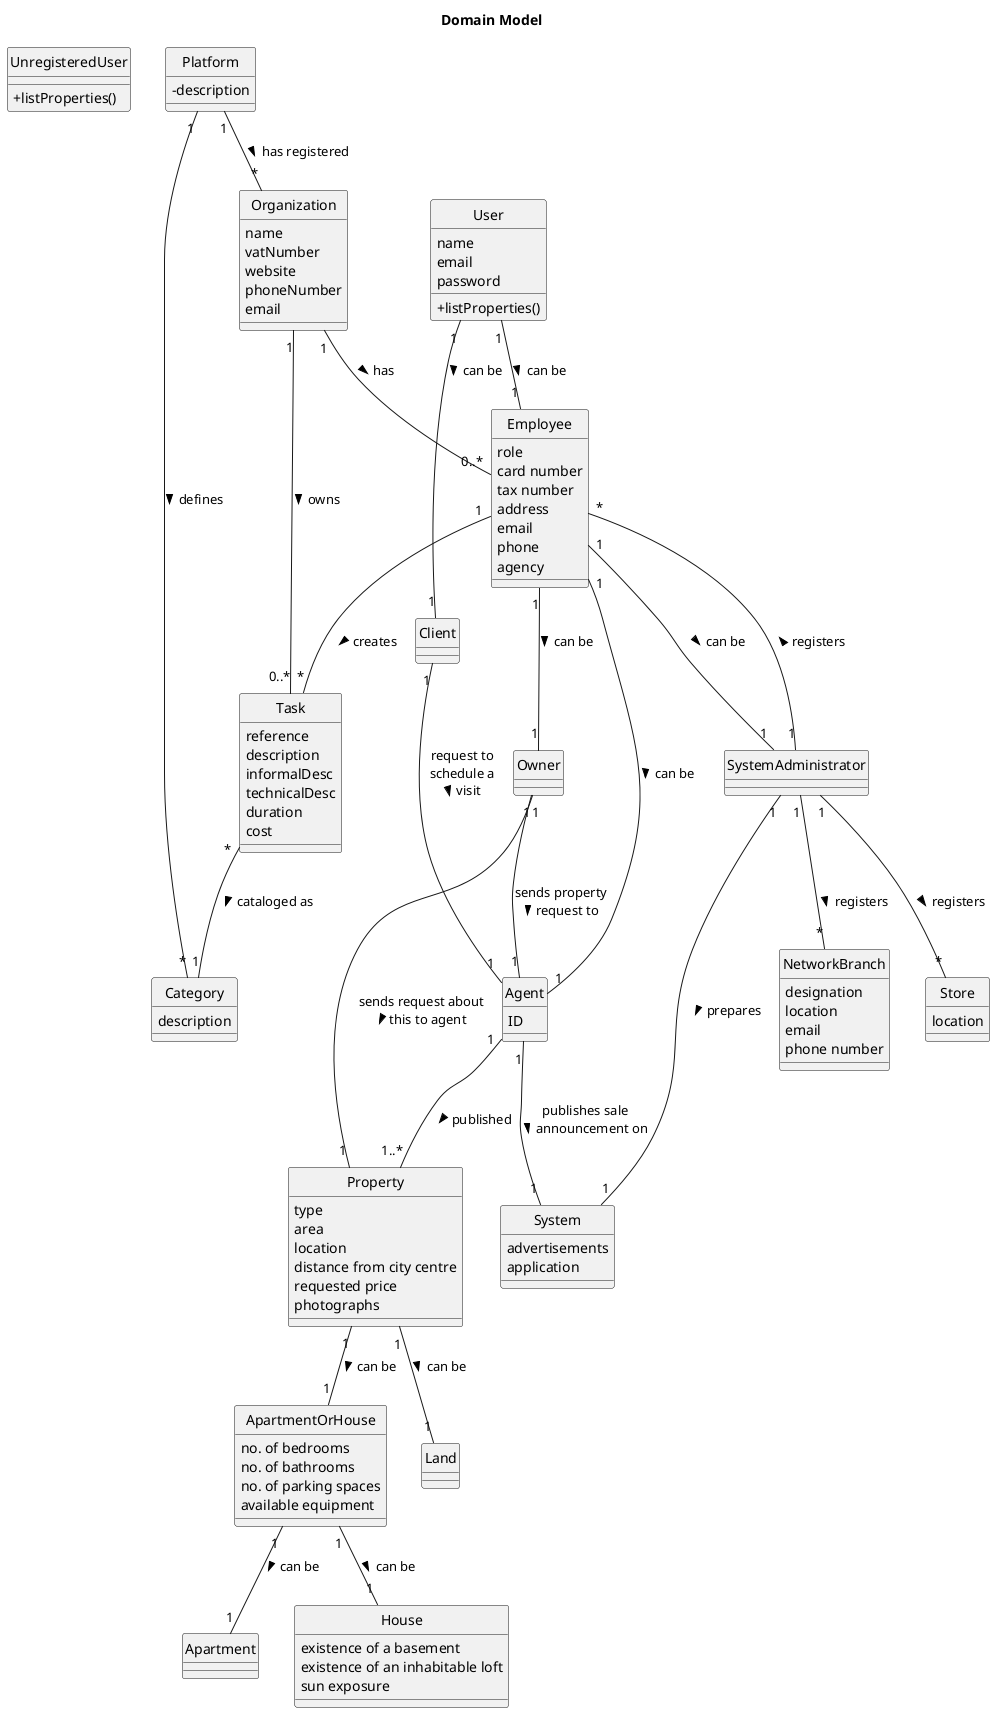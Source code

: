 @startuml
skinparam monochrome true
skinparam packageStyle rectangle
skinparam shadowing false
skinparam classAttributeIconSize 0
hide circle
'hide methods

title Domain Model

class UnregisteredUser {
___
+listProperties()
}

class User {
name
email
password
___
+listProperties()
}

class Organization {
name
vatNumber
website
phoneNumber
email
}

class Task {
reference
description
informalDesc
technicalDesc
duration
cost
}

class Category {
    description
}

class Employee {
role
card number
tax number
address
email
phone
agency
___
}

class Platform {
  -description
}

class System {
advertisements
application
___
}

class SystemAdministrator {
___
}

class Agent {
ID
___
}

class Owner {
___
}

class NetworkBranch {
designation
location
email
phone number
___
}

class Store {
location
___
}

class Property {
type
area
location
distance from city centre
requested price
photographs
___
}

class Apartment {
___
}

class House {
existence of a basement
existence of an inhabitable loft
sun exposure
___
}

class Client {
___
}

class ApartmentOrHouse {
no. of bedrooms
no. of bathrooms
no. of parking spaces
available equipment
___
}
class Land{
}

SystemAdministrator "1" -- "*" Employee : registers >
SystemAdministrator "1" -- "*" NetworkBranch : registers >
SystemAdministrator "1" -- "*" Store : registers >
SystemAdministrator "1" -- "1" System : prepares >

Agent "1" -- "1" System : publishes sale\nannouncement on >
Agent "1" -- "1..*" Property : published >

Owner "1" -- "1" Agent : sends property\nrequest to >
Owner "1" -- "1" Property : sends request about\nthis to agent >

Property "1" -- "1" ApartmentOrHouse : can be >
Property "1" -- "1" Land : can be >

ApartmentOrHouse "1" -- "1" Apartment : can be >
ApartmentOrHouse "1" -- "1" House : can be >

User "1" -- "1" Client : can be >
User "1" -- "1" Employee : can be >

Employee "1" -- "1" Agent : can be >
Employee "1" -- "1" Owner : can be >
Employee "1" -- "1" SystemAdministrator : can be >

Client "1" -- "1" Agent : request to\nschedule a\nvisit >

Platform "1" -- "*" Organization : has registered >
Platform "1" -- "*" Category : defines >

Organization "1" -- "0..*" Employee : has >
Organization "1" -- "0..*" Task: owns >

Task "*" -- "1" Category: cataloged as >

Employee "1" -- "*" Task : creates >
@enduml